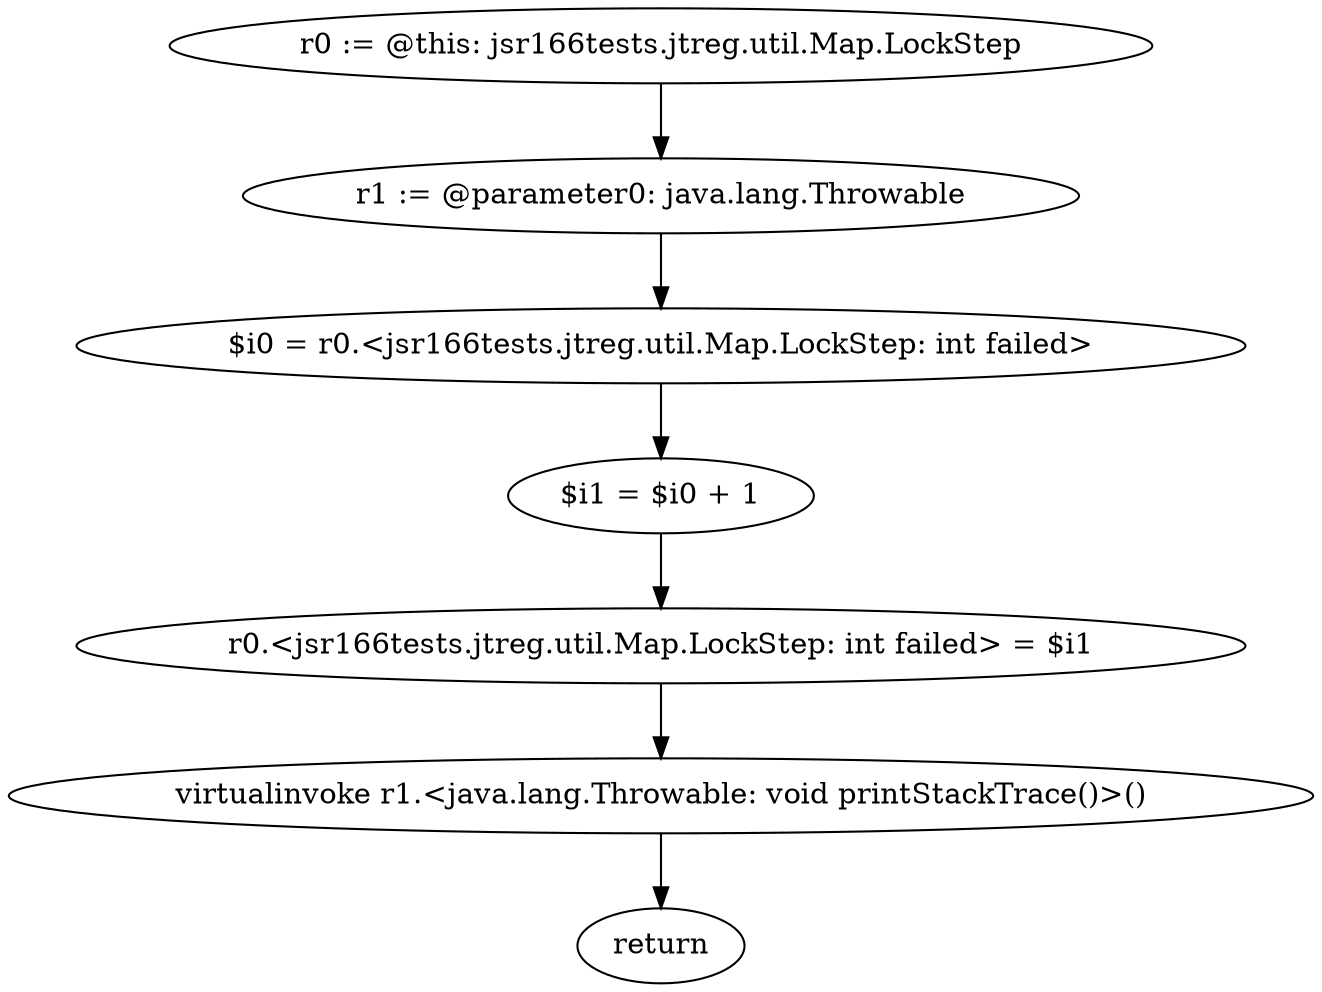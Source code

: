 digraph "unitGraph" {
    "r0 := @this: jsr166tests.jtreg.util.Map.LockStep"
    "r1 := @parameter0: java.lang.Throwable"
    "$i0 = r0.<jsr166tests.jtreg.util.Map.LockStep: int failed>"
    "$i1 = $i0 + 1"
    "r0.<jsr166tests.jtreg.util.Map.LockStep: int failed> = $i1"
    "virtualinvoke r1.<java.lang.Throwable: void printStackTrace()>()"
    "return"
    "r0 := @this: jsr166tests.jtreg.util.Map.LockStep"->"r1 := @parameter0: java.lang.Throwable";
    "r1 := @parameter0: java.lang.Throwable"->"$i0 = r0.<jsr166tests.jtreg.util.Map.LockStep: int failed>";
    "$i0 = r0.<jsr166tests.jtreg.util.Map.LockStep: int failed>"->"$i1 = $i0 + 1";
    "$i1 = $i0 + 1"->"r0.<jsr166tests.jtreg.util.Map.LockStep: int failed> = $i1";
    "r0.<jsr166tests.jtreg.util.Map.LockStep: int failed> = $i1"->"virtualinvoke r1.<java.lang.Throwable: void printStackTrace()>()";
    "virtualinvoke r1.<java.lang.Throwable: void printStackTrace()>()"->"return";
}
